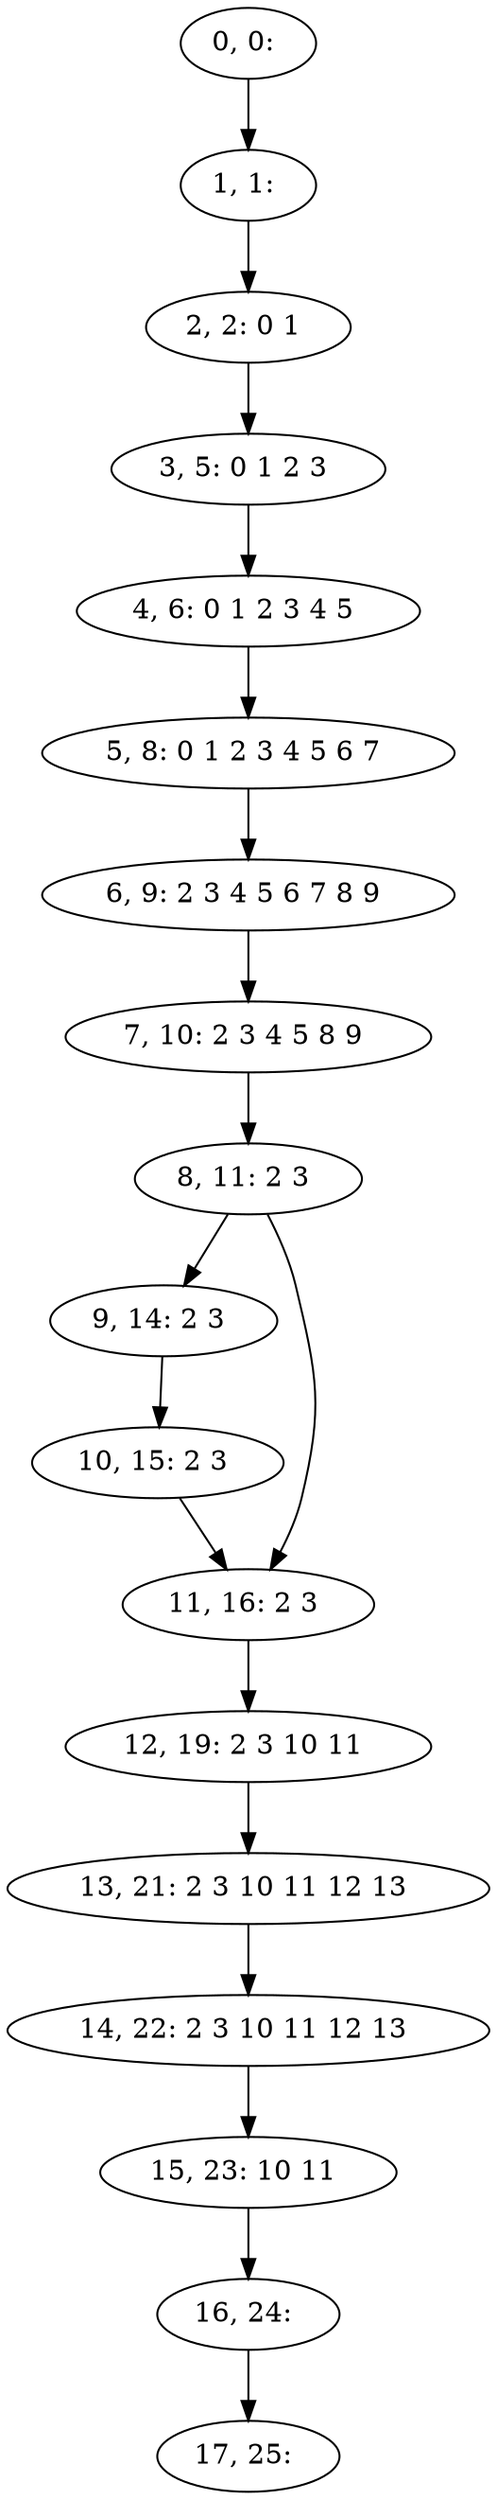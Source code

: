 digraph G {
0[label="0, 0: "];
1[label="1, 1: "];
2[label="2, 2: 0 1 "];
3[label="3, 5: 0 1 2 3 "];
4[label="4, 6: 0 1 2 3 4 5 "];
5[label="5, 8: 0 1 2 3 4 5 6 7 "];
6[label="6, 9: 2 3 4 5 6 7 8 9 "];
7[label="7, 10: 2 3 4 5 8 9 "];
8[label="8, 11: 2 3 "];
9[label="9, 14: 2 3 "];
10[label="10, 15: 2 3 "];
11[label="11, 16: 2 3 "];
12[label="12, 19: 2 3 10 11 "];
13[label="13, 21: 2 3 10 11 12 13 "];
14[label="14, 22: 2 3 10 11 12 13 "];
15[label="15, 23: 10 11 "];
16[label="16, 24: "];
17[label="17, 25: "];
0->1 ;
1->2 ;
2->3 ;
3->4 ;
4->5 ;
5->6 ;
6->7 ;
7->8 ;
8->9 ;
8->11 ;
9->10 ;
10->11 ;
11->12 ;
12->13 ;
13->14 ;
14->15 ;
15->16 ;
16->17 ;
}
